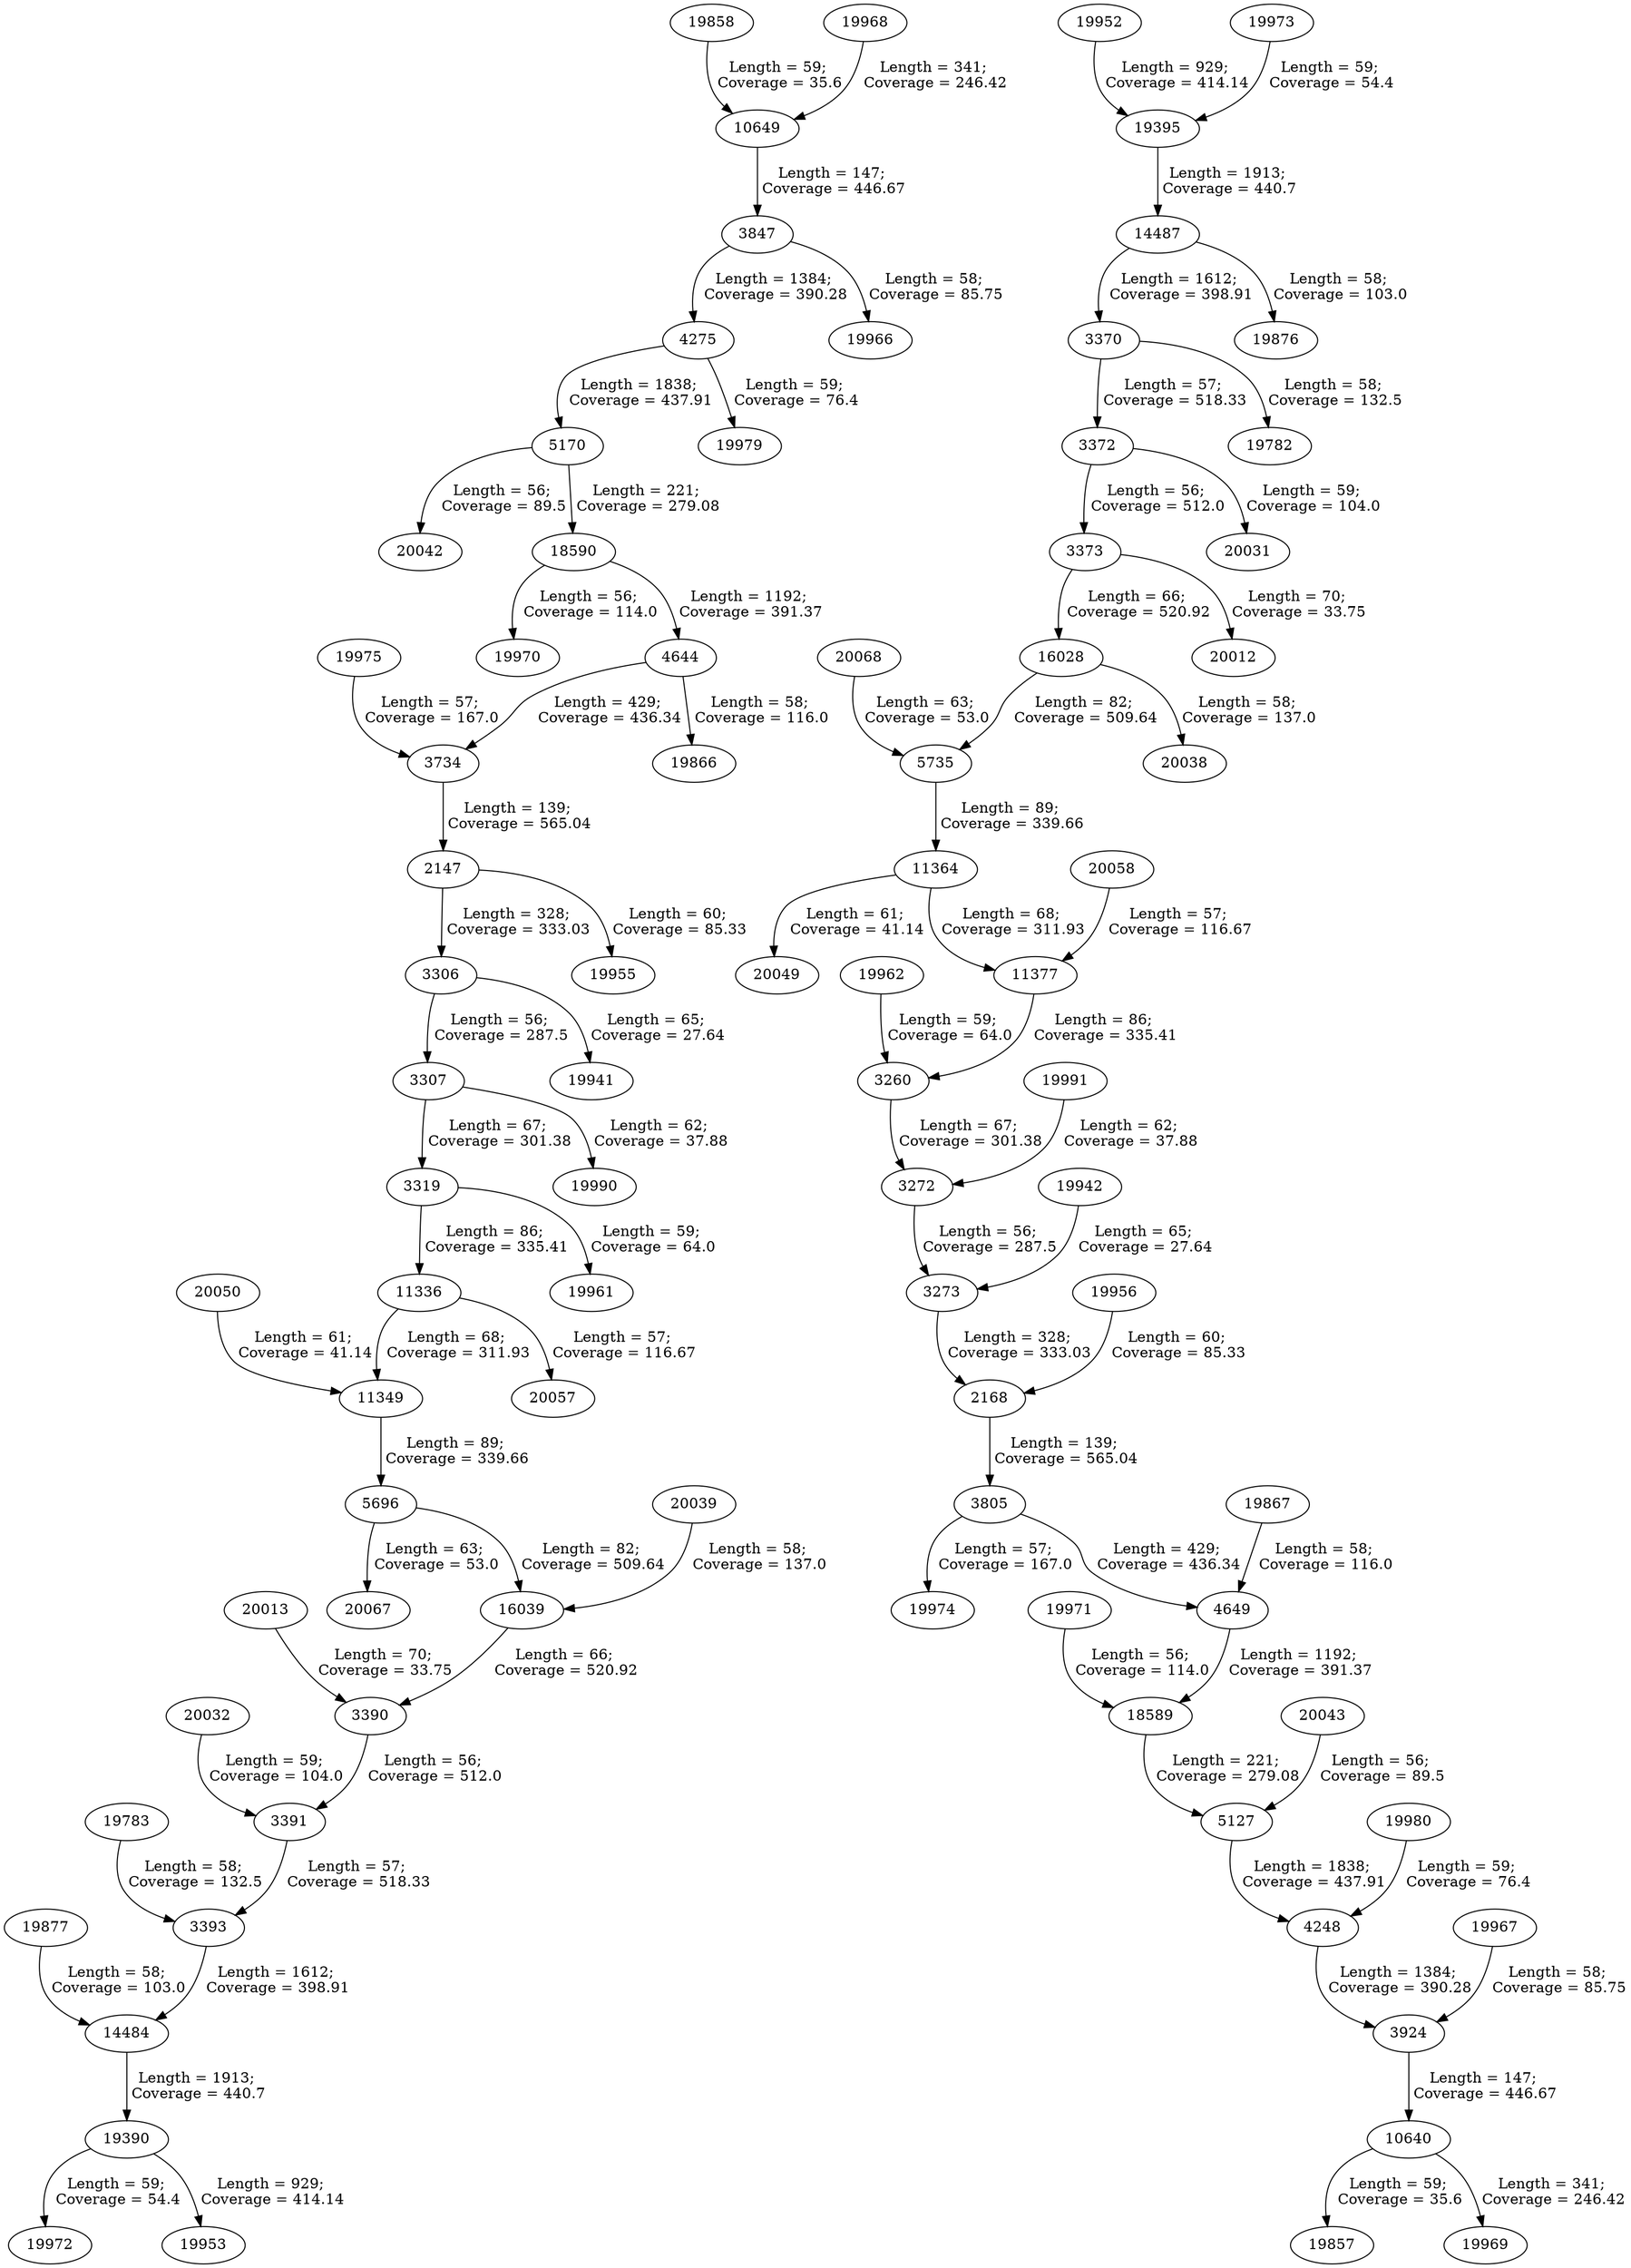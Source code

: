 digraph {
	2147
	3306
	2147 -> 3306 [label="Length = 328;
 Coverage = 333.03"]
	19955
	2147 -> 19955 [label="Length = 60;
 Coverage = 85.33"]
	2168
	3805
	2168 -> 3805 [label="Length = 139;
 Coverage = 565.04"]
	3260
	3272
	3260 -> 3272 [label="Length = 67;
 Coverage = 301.38"]
	3272
	3273
	3272 -> 3273 [label="Length = 56;
 Coverage = 287.5"]
	3273
	2168
	3273 -> 2168 [label="Length = 328;
 Coverage = 333.03"]
	3306
	3307
	3306 -> 3307 [label="Length = 56;
 Coverage = 287.5"]
	19941
	3306 -> 19941 [label="Length = 65;
 Coverage = 27.64"]
	3307
	3319
	3307 -> 3319 [label="Length = 67;
 Coverage = 301.38"]
	19990
	3307 -> 19990 [label="Length = 62;
 Coverage = 37.88"]
	3319
	11336
	3319 -> 11336 [label="Length = 86;
 Coverage = 335.41"]
	19961
	3319 -> 19961 [label="Length = 59;
 Coverage = 64.0"]
	3370
	3372
	3370 -> 3372 [label="Length = 57;
 Coverage = 518.33"]
	19782
	3370 -> 19782 [label="Length = 58;
 Coverage = 132.5"]
	3372
	3373
	3372 -> 3373 [label="Length = 56;
 Coverage = 512.0"]
	20031
	3372 -> 20031 [label="Length = 59;
 Coverage = 104.0"]
	3373
	16028
	3373 -> 16028 [label="Length = 66;
 Coverage = 520.92"]
	20012
	3373 -> 20012 [label="Length = 70;
 Coverage = 33.75"]
	3390
	3391
	3390 -> 3391 [label="Length = 56;
 Coverage = 512.0"]
	3391
	3393
	3391 -> 3393 [label="Length = 57;
 Coverage = 518.33"]
	3393
	14484
	3393 -> 14484 [label="Length = 1612;
 Coverage = 398.91"]
	3734
	2147
	3734 -> 2147 [label="Length = 139;
 Coverage = 565.04"]
	3805
	4649
	3805 -> 4649 [label="Length = 429;
 Coverage = 436.34"]
	19974
	3805 -> 19974 [label="Length = 57;
 Coverage = 167.0"]
	3847
	4275
	3847 -> 4275 [label="Length = 1384;
 Coverage = 390.28"]
	19966
	3847 -> 19966 [label="Length = 58;
 Coverage = 85.75"]
	3924
	10640
	3924 -> 10640 [label="Length = 147;
 Coverage = 446.67"]
	4248
	3924
	4248 -> 3924 [label="Length = 1384;
 Coverage = 390.28"]
	4275
	5170
	4275 -> 5170 [label="Length = 1838;
 Coverage = 437.91"]
	19979
	4275 -> 19979 [label="Length = 59;
 Coverage = 76.4"]
	4644
	19866
	4644 -> 19866 [label="Length = 58;
 Coverage = 116.0"]
	3734
	4644 -> 3734 [label="Length = 429;
 Coverage = 436.34"]
	4649
	18589
	4649 -> 18589 [label="Length = 1192;
 Coverage = 391.37"]
	5127
	4248
	5127 -> 4248 [label="Length = 1838;
 Coverage = 437.91"]
	5170
	20042
	5170 -> 20042 [label="Length = 56;
 Coverage = 89.5"]
	18590
	5170 -> 18590 [label="Length = 221;
 Coverage = 279.08"]
	5696
	16039
	5696 -> 16039 [label="Length = 82;
 Coverage = 509.64"]
	20067
	5696 -> 20067 [label="Length = 63;
 Coverage = 53.0"]
	5735
	11364
	5735 -> 11364 [label="Length = 89;
 Coverage = 339.66"]
	10640
	19857
	10640 -> 19857 [label="Length = 59;
 Coverage = 35.6"]
	19969
	10640 -> 19969 [label="Length = 341;
 Coverage = 246.42"]
	10649
	3847
	10649 -> 3847 [label="Length = 147;
 Coverage = 446.67"]
	11336
	11349
	11336 -> 11349 [label="Length = 68;
 Coverage = 311.93"]
	20057
	11336 -> 20057 [label="Length = 57;
 Coverage = 116.67"]
	11349
	5696
	11349 -> 5696 [label="Length = 89;
 Coverage = 339.66"]
	11364
	11377
	11364 -> 11377 [label="Length = 68;
 Coverage = 311.93"]
	20049
	11364 -> 20049 [label="Length = 61;
 Coverage = 41.14"]
	14484
	19390
	14484 -> 19390 [label="Length = 1913;
 Coverage = 440.7"]
	14487
	3370
	14487 -> 3370 [label="Length = 1612;
 Coverage = 398.91"]
	19876
	14487 -> 19876 [label="Length = 58;
 Coverage = 103.0"]
	11377
	3260
	11377 -> 3260 [label="Length = 86;
 Coverage = 335.41"]
	16028
	5735
	16028 -> 5735 [label="Length = 82;
 Coverage = 509.64"]
	20038
	16028 -> 20038 [label="Length = 58;
 Coverage = 137.0"]
	16039
	3390
	16039 -> 3390 [label="Length = 66;
 Coverage = 520.92"]
	18590
	19970
	18590 -> 19970 [label="Length = 56;
 Coverage = 114.0"]
	4644
	18590 -> 4644 [label="Length = 1192;
 Coverage = 391.37"]
	19390
	19972
	19390 -> 19972 [label="Length = 59;
 Coverage = 54.4"]
	19953
	19390 -> 19953 [label="Length = 929;
 Coverage = 414.14"]
	19395
	14487
	19395 -> 14487 [label="Length = 1913;
 Coverage = 440.7"]
	19783
	3393
	19783 -> 3393 [label="Length = 58;
 Coverage = 132.5"]
	19858
	10649
	19858 -> 10649 [label="Length = 59;
 Coverage = 35.6"]
	19867
	4649
	19867 -> 4649 [label="Length = 58;
 Coverage = 116.0"]
	19877
	14484
	19877 -> 14484 [label="Length = 58;
 Coverage = 103.0"]
	18589
	5127
	18589 -> 5127 [label="Length = 221;
 Coverage = 279.08"]
	19942
	3273
	19942 -> 3273 [label="Length = 65;
 Coverage = 27.64"]
	19952
	19395
	19952 -> 19395 [label="Length = 929;
 Coverage = 414.14"]
	19956
	2168
	19956 -> 2168 [label="Length = 60;
 Coverage = 85.33"]
	19962
	3260
	19962 -> 3260 [label="Length = 59;
 Coverage = 64.0"]
	19967
	3924
	19967 -> 3924 [label="Length = 58;
 Coverage = 85.75"]
	19968
	10649
	19968 -> 10649 [label="Length = 341;
 Coverage = 246.42"]
	19971
	18589
	19971 -> 18589 [label="Length = 56;
 Coverage = 114.0"]
	19973
	19395
	19973 -> 19395 [label="Length = 59;
 Coverage = 54.4"]
	19975
	3734
	19975 -> 3734 [label="Length = 57;
 Coverage = 167.0"]
	19980
	4248
	19980 -> 4248 [label="Length = 59;
 Coverage = 76.4"]
	19991
	3272
	19991 -> 3272 [label="Length = 62;
 Coverage = 37.88"]
	20013
	3390
	20013 -> 3390 [label="Length = 70;
 Coverage = 33.75"]
	20032
	3391
	20032 -> 3391 [label="Length = 59;
 Coverage = 104.0"]
	20039
	16039
	20039 -> 16039 [label="Length = 58;
 Coverage = 137.0"]
	20043
	5127
	20043 -> 5127 [label="Length = 56;
 Coverage = 89.5"]
	20050
	11349
	20050 -> 11349 [label="Length = 61;
 Coverage = 41.14"]
	20058
	11377
	20058 -> 11377 [label="Length = 57;
 Coverage = 116.67"]
	20068
	5735
	20068 -> 5735 [label="Length = 63;
 Coverage = 53.0"]
}
